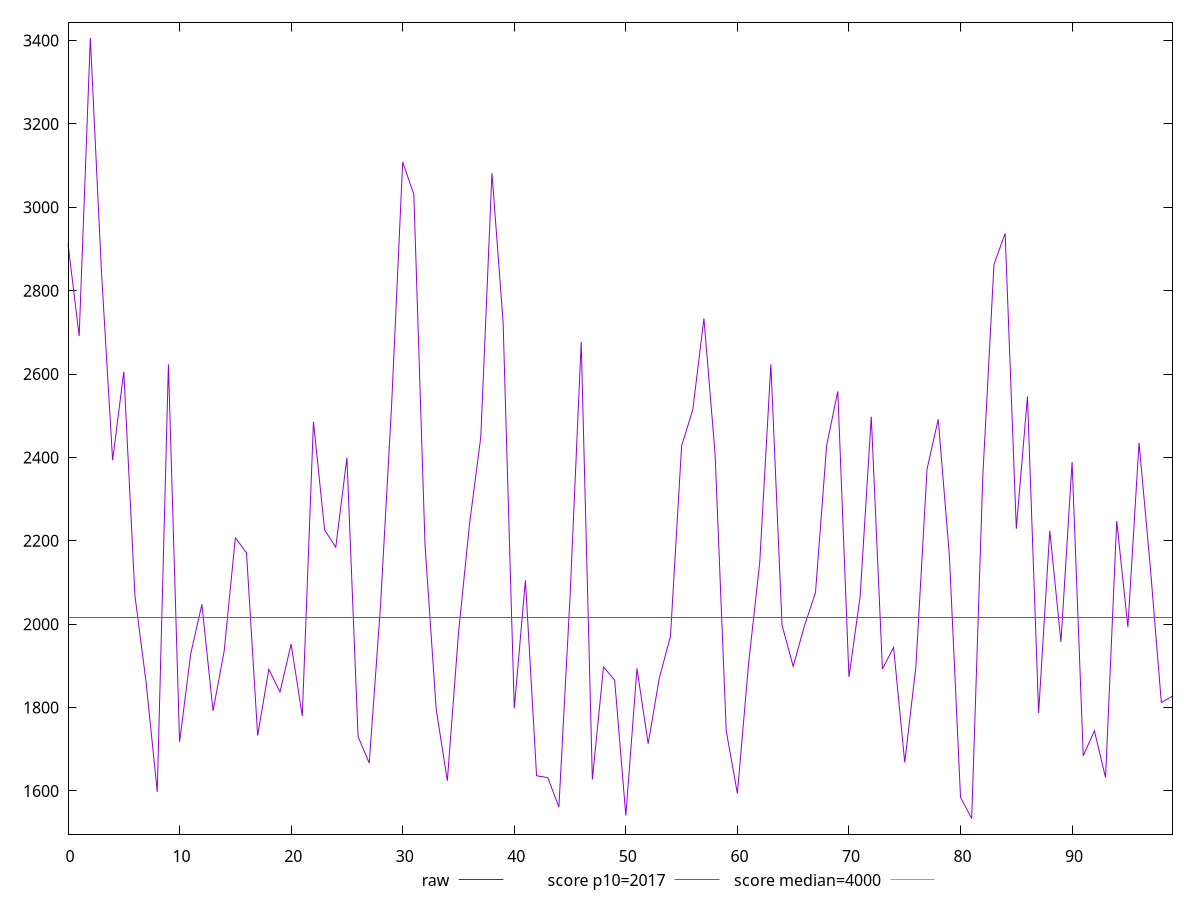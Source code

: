 reset

$raw <<EOF
0 2912.484000000001
1 2691.168000000005
2 3406.475999999986
3 2845.095999999995
4 2393.184000000001
5 2605.896000000003
6 2068.5639999999985
7 1860.4240000000025
8 1597.8079999999993
9 2623.5279999999966
10 1717.6000000000008
11 1928.7199999999998
12 2047.6680000000013
13 1792.0440000000015
14 1935.779999999999
15 2207.0799999999977
16 2171.2199999999957
17 1732.7280000000007
18 1891.8120000000004
19 1837.2960000000007
20 1952.5479999999952
21 1779.4800000000012
22 2485.4999999999973
23 2226.1640000000043
24 2184.492000000002
25 2399.492
26 1730.2360000000017
27 1666.9200000000035
28 2039.228000000001
29 2522.0560000000014
30 3108.7759999999957
31 3030.9000000000015
32 2190.984000000001
33 1796.408000000002
34 1624.1440000000027
35 1978.6880000000003
36 2242.5519999999997
37 2449.083999999996
38 3082.0079999999903
39 2723.991999999999
40 1798.000000000002
41 2105.3079999999964
42 1636.3400000000024
43 1631.9960000000026
44 1561.180000000001
45 2065.688000000001
46 2676.8639999999928
47 1627.192000000002
48 1897.3800000000012
49 1865.6160000000016
50 1540.8360000000011
51 1893.9160000000018
52 1712.996000000002
53 1870.3680000000022
54 1970.6320000000014
55 2427.7279999999982
56 2514.0519999999888
57 2733.3519999999926
58 2408.492000000001
59 1743.7960000000016
60 1593.6280000000029
61 1904.6360000000018
62 2147.1440000000002
63 2623.4519999999993
64 1997.9640000000009
65 1898.7280000000023
66 1995.0960000000018
67 2075.531999999998
68 2428.9559999999956
69 2558.612
70 1873.328000000001
71 2065.516000000002
72 2497.959999999995
73 1892.5960000000018
74 1944.1720000000003
75 1668.1680000000015
76 1898.0400000000002
77 2372.0079999999994
78 2491.4119999999934
79 2165.396
80 1584.9600000000005
81 1533.7440000000004
82 2356.6799999999994
83 2863.1999999999966
84 2937.351999999987
85 2229.019999999999
86 2546.0879999999984
87 1787.0200000000011
88 2224.2319999999986
89 1957.4000000000024
90 2389.2799999999984
91 1684.1640000000018
92 1744.2040000000022
93 1631.887999999999
94 2247.780000000003
95 1993.028000000001
96 2435.0919999999996
97 2140.171999999995
98 1812.088000000001
99 1827.5040000000008
EOF

set key outside below
set xrange [0:99]
set yrange [1496.2893600000007:3443.930639999986]
set trange [1496.2893600000007:3443.930639999986]
set terminal svg size 640, 500 enhanced background rgb 'white'
set output "report_00017_2021-02-10T15-08-03.406Z/mainthread-work-breakdown/samples/pages+cached/raw/values.svg"

plot $raw title "raw" with line, \
     2017 title "score p10=2017", \
     4000 title "score median=4000"

reset

